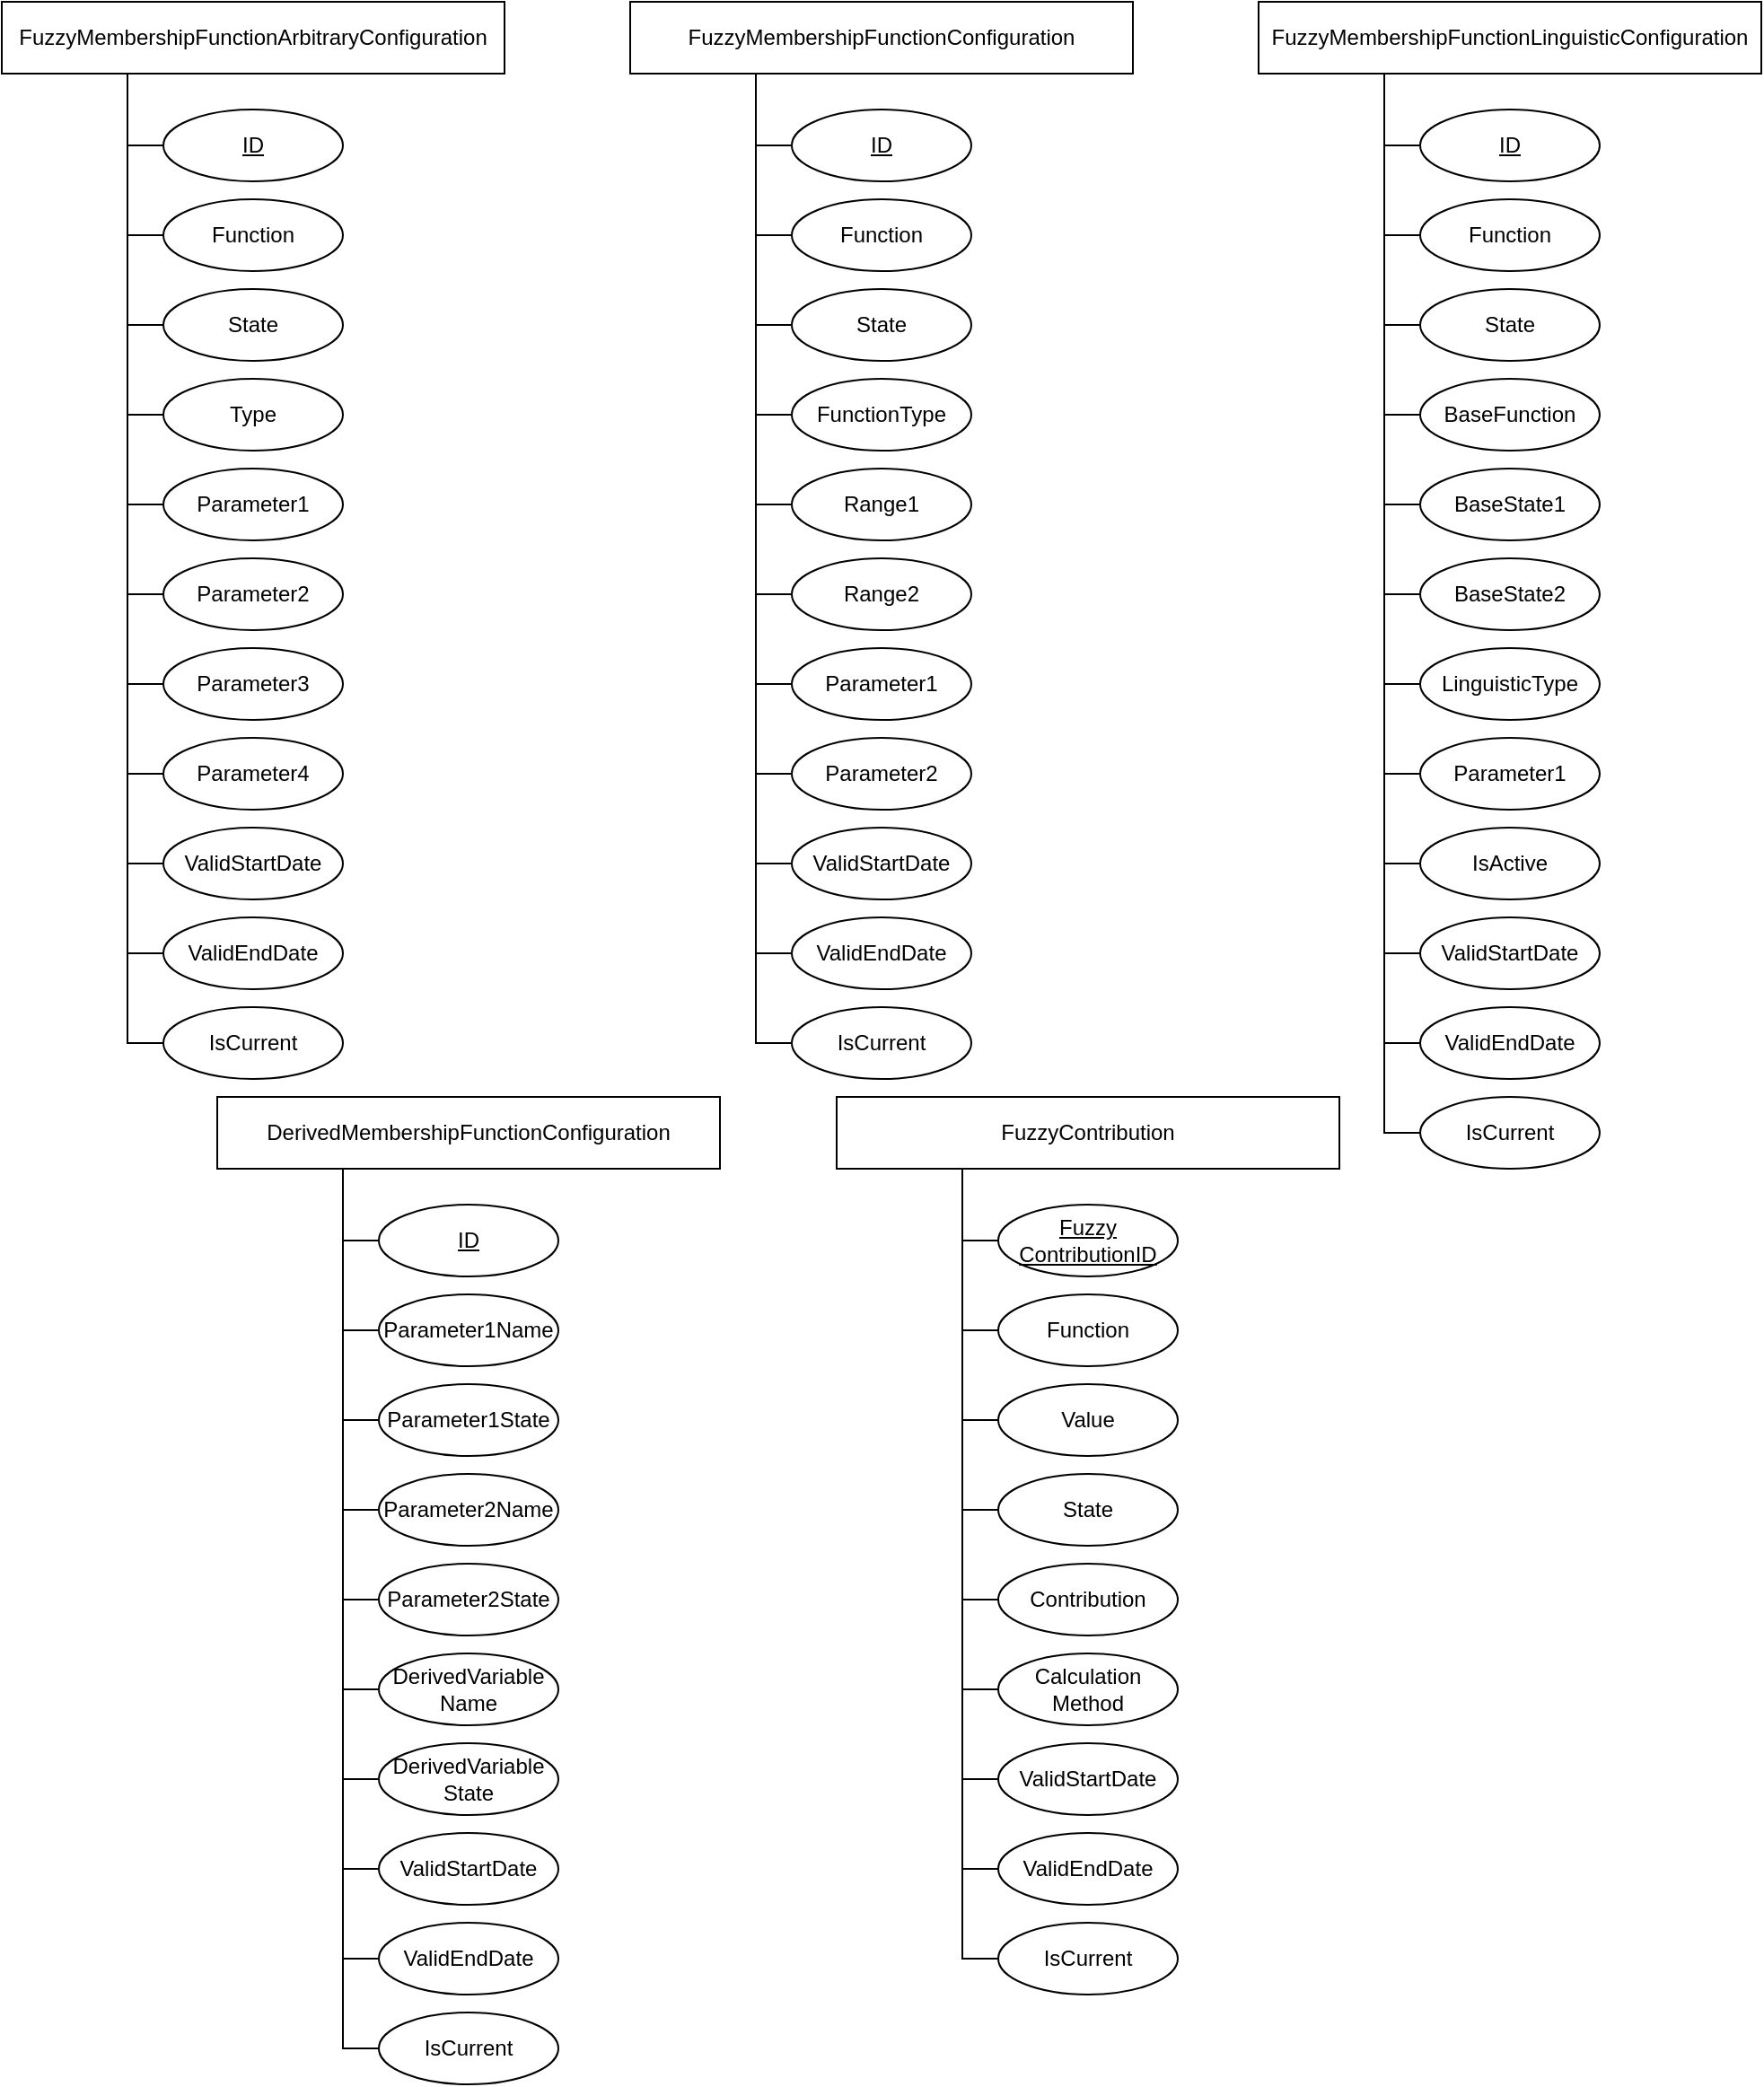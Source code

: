 <mxfile version="16.5.1" type="device"><diagram id="GbKfROWEEOxmVSYIDPsJ" name="Страница 1"><mxGraphModel dx="3555" dy="2195" grid="1" gridSize="10" guides="1" tooltips="1" connect="1" arrows="1" fold="1" page="1" pageScale="1" pageWidth="850" pageHeight="1100" math="0" shadow="0"><root><mxCell id="0"/><mxCell id="1" parent="0"/><mxCell id="XC4YoR4nbqLWC-u6YErR-16" style="edgeStyle=orthogonalEdgeStyle;rounded=0;orthogonalLoop=1;jettySize=auto;html=1;exitX=0.25;exitY=1;exitDx=0;exitDy=0;entryX=0;entryY=0.5;entryDx=0;entryDy=0;endArrow=none;endFill=0;" edge="1" parent="1" source="XC4YoR4nbqLWC-u6YErR-1" target="XC4YoR4nbqLWC-u6YErR-3"><mxGeometry relative="1" as="geometry"/></mxCell><mxCell id="XC4YoR4nbqLWC-u6YErR-17" style="edgeStyle=orthogonalEdgeStyle;rounded=0;orthogonalLoop=1;jettySize=auto;html=1;exitX=0.25;exitY=1;exitDx=0;exitDy=0;entryX=0;entryY=0.5;entryDx=0;entryDy=0;endArrow=none;endFill=0;" edge="1" parent="1" source="XC4YoR4nbqLWC-u6YErR-1" target="XC4YoR4nbqLWC-u6YErR-2"><mxGeometry relative="1" as="geometry"/></mxCell><mxCell id="XC4YoR4nbqLWC-u6YErR-19" style="edgeStyle=orthogonalEdgeStyle;rounded=0;orthogonalLoop=1;jettySize=auto;html=1;exitX=0.25;exitY=1;exitDx=0;exitDy=0;entryX=0;entryY=0.5;entryDx=0;entryDy=0;endArrow=none;endFill=0;" edge="1" parent="1" source="XC4YoR4nbqLWC-u6YErR-1" target="XC4YoR4nbqLWC-u6YErR-4"><mxGeometry relative="1" as="geometry"/></mxCell><mxCell id="XC4YoR4nbqLWC-u6YErR-20" style="edgeStyle=orthogonalEdgeStyle;rounded=0;orthogonalLoop=1;jettySize=auto;html=1;exitX=0.25;exitY=1;exitDx=0;exitDy=0;entryX=0;entryY=0.5;entryDx=0;entryDy=0;endArrow=none;endFill=0;" edge="1" parent="1" source="XC4YoR4nbqLWC-u6YErR-1" target="XC4YoR4nbqLWC-u6YErR-5"><mxGeometry relative="1" as="geometry"/></mxCell><mxCell id="XC4YoR4nbqLWC-u6YErR-1" value="FuzzyMembershipFunctionArbitraryConfiguration" style="whiteSpace=wrap;html=1;align=center;" vertex="1" parent="1"><mxGeometry x="90" y="190" width="280" height="40" as="geometry"/></mxCell><mxCell id="XC4YoR4nbqLWC-u6YErR-2" value="Function" style="ellipse;whiteSpace=wrap;html=1;align=center;" vertex="1" parent="1"><mxGeometry x="180" y="300" width="100" height="40" as="geometry"/></mxCell><mxCell id="XC4YoR4nbqLWC-u6YErR-3" value="ID" style="ellipse;whiteSpace=wrap;html=1;align=center;fontStyle=4;" vertex="1" parent="1"><mxGeometry x="180" y="250" width="100" height="40" as="geometry"/></mxCell><mxCell id="XC4YoR4nbqLWC-u6YErR-4" value="State" style="ellipse;whiteSpace=wrap;html=1;align=center;" vertex="1" parent="1"><mxGeometry x="180" y="350" width="100" height="40" as="geometry"/></mxCell><mxCell id="XC4YoR4nbqLWC-u6YErR-5" value="Type" style="ellipse;whiteSpace=wrap;html=1;align=center;" vertex="1" parent="1"><mxGeometry x="180" y="400" width="100" height="40" as="geometry"/></mxCell><mxCell id="XC4YoR4nbqLWC-u6YErR-21" style="edgeStyle=orthogonalEdgeStyle;rounded=0;orthogonalLoop=1;jettySize=auto;html=1;exitX=0;exitY=0.5;exitDx=0;exitDy=0;entryX=0.25;entryY=1;entryDx=0;entryDy=0;endArrow=none;endFill=0;" edge="1" parent="1" source="XC4YoR4nbqLWC-u6YErR-6" target="XC4YoR4nbqLWC-u6YErR-1"><mxGeometry relative="1" as="geometry"/></mxCell><mxCell id="XC4YoR4nbqLWC-u6YErR-6" value="Parameter1" style="ellipse;whiteSpace=wrap;html=1;align=center;" vertex="1" parent="1"><mxGeometry x="180" y="450" width="100" height="40" as="geometry"/></mxCell><mxCell id="XC4YoR4nbqLWC-u6YErR-23" style="edgeStyle=orthogonalEdgeStyle;rounded=0;orthogonalLoop=1;jettySize=auto;html=1;exitX=0;exitY=0.5;exitDx=0;exitDy=0;entryX=0.25;entryY=1;entryDx=0;entryDy=0;endArrow=none;endFill=0;" edge="1" parent="1" source="XC4YoR4nbqLWC-u6YErR-7" target="XC4YoR4nbqLWC-u6YErR-1"><mxGeometry relative="1" as="geometry"/></mxCell><mxCell id="XC4YoR4nbqLWC-u6YErR-7" value="Parameter2" style="ellipse;whiteSpace=wrap;html=1;align=center;" vertex="1" parent="1"><mxGeometry x="180" y="500" width="100" height="40" as="geometry"/></mxCell><mxCell id="XC4YoR4nbqLWC-u6YErR-24" style="edgeStyle=orthogonalEdgeStyle;rounded=0;orthogonalLoop=1;jettySize=auto;html=1;exitX=0;exitY=0.5;exitDx=0;exitDy=0;endArrow=none;endFill=0;" edge="1" parent="1" source="XC4YoR4nbqLWC-u6YErR-8"><mxGeometry relative="1" as="geometry"><mxPoint x="160" y="230" as="targetPoint"/></mxGeometry></mxCell><mxCell id="XC4YoR4nbqLWC-u6YErR-8" value="Parameter3" style="ellipse;whiteSpace=wrap;html=1;align=center;" vertex="1" parent="1"><mxGeometry x="180" y="550" width="100" height="40" as="geometry"/></mxCell><mxCell id="XC4YoR4nbqLWC-u6YErR-25" style="edgeStyle=orthogonalEdgeStyle;rounded=0;orthogonalLoop=1;jettySize=auto;html=1;exitX=0;exitY=0.5;exitDx=0;exitDy=0;endArrow=none;endFill=0;" edge="1" parent="1" source="XC4YoR4nbqLWC-u6YErR-9"><mxGeometry relative="1" as="geometry"><mxPoint x="160" y="230" as="targetPoint"/></mxGeometry></mxCell><mxCell id="XC4YoR4nbqLWC-u6YErR-9" value="Parameter4" style="ellipse;whiteSpace=wrap;html=1;align=center;" vertex="1" parent="1"><mxGeometry x="180" y="600" width="100" height="40" as="geometry"/></mxCell><mxCell id="XC4YoR4nbqLWC-u6YErR-26" style="edgeStyle=orthogonalEdgeStyle;rounded=0;orthogonalLoop=1;jettySize=auto;html=1;exitX=0;exitY=0.5;exitDx=0;exitDy=0;endArrow=none;endFill=0;" edge="1" parent="1" source="XC4YoR4nbqLWC-u6YErR-10"><mxGeometry relative="1" as="geometry"><mxPoint x="160" y="230" as="targetPoint"/></mxGeometry></mxCell><mxCell id="XC4YoR4nbqLWC-u6YErR-10" value="ValidStartDate" style="ellipse;whiteSpace=wrap;html=1;align=center;" vertex="1" parent="1"><mxGeometry x="180" y="650" width="100" height="40" as="geometry"/></mxCell><mxCell id="XC4YoR4nbqLWC-u6YErR-27" style="edgeStyle=orthogonalEdgeStyle;rounded=0;orthogonalLoop=1;jettySize=auto;html=1;exitX=0;exitY=0.5;exitDx=0;exitDy=0;endArrow=none;endFill=0;" edge="1" parent="1" source="XC4YoR4nbqLWC-u6YErR-11"><mxGeometry relative="1" as="geometry"><mxPoint x="160" y="230" as="targetPoint"/></mxGeometry></mxCell><mxCell id="XC4YoR4nbqLWC-u6YErR-11" value="ValidEndDate" style="ellipse;whiteSpace=wrap;html=1;align=center;" vertex="1" parent="1"><mxGeometry x="180" y="700" width="100" height="40" as="geometry"/></mxCell><mxCell id="XC4YoR4nbqLWC-u6YErR-28" style="edgeStyle=orthogonalEdgeStyle;rounded=0;orthogonalLoop=1;jettySize=auto;html=1;exitX=0;exitY=0.5;exitDx=0;exitDy=0;endArrow=none;endFill=0;" edge="1" parent="1" source="XC4YoR4nbqLWC-u6YErR-12"><mxGeometry relative="1" as="geometry"><mxPoint x="160" y="230" as="targetPoint"/></mxGeometry></mxCell><mxCell id="XC4YoR4nbqLWC-u6YErR-12" value="IsCurrent" style="ellipse;whiteSpace=wrap;html=1;align=center;" vertex="1" parent="1"><mxGeometry x="180" y="750" width="100" height="40" as="geometry"/></mxCell><mxCell id="XC4YoR4nbqLWC-u6YErR-29" style="edgeStyle=orthogonalEdgeStyle;rounded=0;orthogonalLoop=1;jettySize=auto;html=1;exitX=0.25;exitY=1;exitDx=0;exitDy=0;entryX=0;entryY=0.5;entryDx=0;entryDy=0;endArrow=none;endFill=0;" edge="1" parent="1" source="XC4YoR4nbqLWC-u6YErR-33" target="XC4YoR4nbqLWC-u6YErR-35"><mxGeometry relative="1" as="geometry"/></mxCell><mxCell id="XC4YoR4nbqLWC-u6YErR-30" style="edgeStyle=orthogonalEdgeStyle;rounded=0;orthogonalLoop=1;jettySize=auto;html=1;exitX=0.25;exitY=1;exitDx=0;exitDy=0;entryX=0;entryY=0.5;entryDx=0;entryDy=0;endArrow=none;endFill=0;" edge="1" parent="1" source="XC4YoR4nbqLWC-u6YErR-33" target="XC4YoR4nbqLWC-u6YErR-34"><mxGeometry relative="1" as="geometry"/></mxCell><mxCell id="XC4YoR4nbqLWC-u6YErR-31" style="edgeStyle=orthogonalEdgeStyle;rounded=0;orthogonalLoop=1;jettySize=auto;html=1;exitX=0.25;exitY=1;exitDx=0;exitDy=0;entryX=0;entryY=0.5;entryDx=0;entryDy=0;endArrow=none;endFill=0;" edge="1" parent="1" source="XC4YoR4nbqLWC-u6YErR-33" target="XC4YoR4nbqLWC-u6YErR-36"><mxGeometry relative="1" as="geometry"/></mxCell><mxCell id="XC4YoR4nbqLWC-u6YErR-32" style="edgeStyle=orthogonalEdgeStyle;rounded=0;orthogonalLoop=1;jettySize=auto;html=1;exitX=0.25;exitY=1;exitDx=0;exitDy=0;entryX=0;entryY=0.5;entryDx=0;entryDy=0;endArrow=none;endFill=0;" edge="1" parent="1" source="XC4YoR4nbqLWC-u6YErR-33" target="XC4YoR4nbqLWC-u6YErR-37"><mxGeometry relative="1" as="geometry"/></mxCell><mxCell id="XC4YoR4nbqLWC-u6YErR-33" value="FuzzyMembershipFunctionConfiguration" style="whiteSpace=wrap;html=1;align=center;" vertex="1" parent="1"><mxGeometry x="440" y="190" width="280" height="40" as="geometry"/></mxCell><mxCell id="XC4YoR4nbqLWC-u6YErR-34" value="Function" style="ellipse;whiteSpace=wrap;html=1;align=center;" vertex="1" parent="1"><mxGeometry x="530" y="300" width="100" height="40" as="geometry"/></mxCell><mxCell id="XC4YoR4nbqLWC-u6YErR-35" value="ID" style="ellipse;whiteSpace=wrap;html=1;align=center;fontStyle=4;" vertex="1" parent="1"><mxGeometry x="530" y="250" width="100" height="40" as="geometry"/></mxCell><mxCell id="XC4YoR4nbqLWC-u6YErR-36" value="State" style="ellipse;whiteSpace=wrap;html=1;align=center;" vertex="1" parent="1"><mxGeometry x="530" y="350" width="100" height="40" as="geometry"/></mxCell><mxCell id="XC4YoR4nbqLWC-u6YErR-37" value="FunctionType" style="ellipse;whiteSpace=wrap;html=1;align=center;" vertex="1" parent="1"><mxGeometry x="530" y="400" width="100" height="40" as="geometry"/></mxCell><mxCell id="XC4YoR4nbqLWC-u6YErR-38" style="edgeStyle=orthogonalEdgeStyle;rounded=0;orthogonalLoop=1;jettySize=auto;html=1;exitX=0;exitY=0.5;exitDx=0;exitDy=0;entryX=0.25;entryY=1;entryDx=0;entryDy=0;endArrow=none;endFill=0;" edge="1" parent="1" source="XC4YoR4nbqLWC-u6YErR-39" target="XC4YoR4nbqLWC-u6YErR-33"><mxGeometry relative="1" as="geometry"/></mxCell><mxCell id="XC4YoR4nbqLWC-u6YErR-39" value="Range1" style="ellipse;whiteSpace=wrap;html=1;align=center;" vertex="1" parent="1"><mxGeometry x="530" y="450" width="100" height="40" as="geometry"/></mxCell><mxCell id="XC4YoR4nbqLWC-u6YErR-40" style="edgeStyle=orthogonalEdgeStyle;rounded=0;orthogonalLoop=1;jettySize=auto;html=1;exitX=0;exitY=0.5;exitDx=0;exitDy=0;entryX=0.25;entryY=1;entryDx=0;entryDy=0;endArrow=none;endFill=0;" edge="1" parent="1" source="XC4YoR4nbqLWC-u6YErR-41" target="XC4YoR4nbqLWC-u6YErR-33"><mxGeometry relative="1" as="geometry"/></mxCell><mxCell id="XC4YoR4nbqLWC-u6YErR-41" value="Range2" style="ellipse;whiteSpace=wrap;html=1;align=center;" vertex="1" parent="1"><mxGeometry x="530" y="500" width="100" height="40" as="geometry"/></mxCell><mxCell id="XC4YoR4nbqLWC-u6YErR-42" style="edgeStyle=orthogonalEdgeStyle;rounded=0;orthogonalLoop=1;jettySize=auto;html=1;exitX=0;exitY=0.5;exitDx=0;exitDy=0;endArrow=none;endFill=0;" edge="1" parent="1" source="XC4YoR4nbqLWC-u6YErR-43"><mxGeometry relative="1" as="geometry"><mxPoint x="510" y="230" as="targetPoint"/></mxGeometry></mxCell><mxCell id="XC4YoR4nbqLWC-u6YErR-43" value="Parameter1" style="ellipse;whiteSpace=wrap;html=1;align=center;" vertex="1" parent="1"><mxGeometry x="530" y="550" width="100" height="40" as="geometry"/></mxCell><mxCell id="XC4YoR4nbqLWC-u6YErR-44" style="edgeStyle=orthogonalEdgeStyle;rounded=0;orthogonalLoop=1;jettySize=auto;html=1;exitX=0;exitY=0.5;exitDx=0;exitDy=0;endArrow=none;endFill=0;" edge="1" parent="1" source="XC4YoR4nbqLWC-u6YErR-45"><mxGeometry relative="1" as="geometry"><mxPoint x="510" y="230" as="targetPoint"/></mxGeometry></mxCell><mxCell id="XC4YoR4nbqLWC-u6YErR-45" value="Parameter2" style="ellipse;whiteSpace=wrap;html=1;align=center;" vertex="1" parent="1"><mxGeometry x="530" y="600" width="100" height="40" as="geometry"/></mxCell><mxCell id="XC4YoR4nbqLWC-u6YErR-46" style="edgeStyle=orthogonalEdgeStyle;rounded=0;orthogonalLoop=1;jettySize=auto;html=1;exitX=0;exitY=0.5;exitDx=0;exitDy=0;endArrow=none;endFill=0;" edge="1" parent="1" source="XC4YoR4nbqLWC-u6YErR-47"><mxGeometry relative="1" as="geometry"><mxPoint x="510" y="230" as="targetPoint"/></mxGeometry></mxCell><mxCell id="XC4YoR4nbqLWC-u6YErR-47" value="ValidStartDate" style="ellipse;whiteSpace=wrap;html=1;align=center;" vertex="1" parent="1"><mxGeometry x="530" y="650" width="100" height="40" as="geometry"/></mxCell><mxCell id="XC4YoR4nbqLWC-u6YErR-48" style="edgeStyle=orthogonalEdgeStyle;rounded=0;orthogonalLoop=1;jettySize=auto;html=1;exitX=0;exitY=0.5;exitDx=0;exitDy=0;endArrow=none;endFill=0;" edge="1" parent="1" source="XC4YoR4nbqLWC-u6YErR-49"><mxGeometry relative="1" as="geometry"><mxPoint x="510" y="230" as="targetPoint"/></mxGeometry></mxCell><mxCell id="XC4YoR4nbqLWC-u6YErR-49" value="ValidEndDate" style="ellipse;whiteSpace=wrap;html=1;align=center;" vertex="1" parent="1"><mxGeometry x="530" y="700" width="100" height="40" as="geometry"/></mxCell><mxCell id="XC4YoR4nbqLWC-u6YErR-50" style="edgeStyle=orthogonalEdgeStyle;rounded=0;orthogonalLoop=1;jettySize=auto;html=1;exitX=0;exitY=0.5;exitDx=0;exitDy=0;endArrow=none;endFill=0;" edge="1" parent="1" source="XC4YoR4nbqLWC-u6YErR-51"><mxGeometry relative="1" as="geometry"><mxPoint x="510" y="230" as="targetPoint"/></mxGeometry></mxCell><mxCell id="XC4YoR4nbqLWC-u6YErR-51" value="IsCurrent" style="ellipse;whiteSpace=wrap;html=1;align=center;" vertex="1" parent="1"><mxGeometry x="530" y="750" width="100" height="40" as="geometry"/></mxCell><mxCell id="XC4YoR4nbqLWC-u6YErR-52" style="edgeStyle=orthogonalEdgeStyle;rounded=0;orthogonalLoop=1;jettySize=auto;html=1;exitX=0.25;exitY=1;exitDx=0;exitDy=0;entryX=0;entryY=0.5;entryDx=0;entryDy=0;endArrow=none;endFill=0;" edge="1" parent="1" source="XC4YoR4nbqLWC-u6YErR-56" target="XC4YoR4nbqLWC-u6YErR-58"><mxGeometry relative="1" as="geometry"/></mxCell><mxCell id="XC4YoR4nbqLWC-u6YErR-53" style="edgeStyle=orthogonalEdgeStyle;rounded=0;orthogonalLoop=1;jettySize=auto;html=1;exitX=0.25;exitY=1;exitDx=0;exitDy=0;entryX=0;entryY=0.5;entryDx=0;entryDy=0;endArrow=none;endFill=0;" edge="1" parent="1" source="XC4YoR4nbqLWC-u6YErR-56" target="XC4YoR4nbqLWC-u6YErR-57"><mxGeometry relative="1" as="geometry"/></mxCell><mxCell id="XC4YoR4nbqLWC-u6YErR-54" style="edgeStyle=orthogonalEdgeStyle;rounded=0;orthogonalLoop=1;jettySize=auto;html=1;exitX=0.25;exitY=1;exitDx=0;exitDy=0;entryX=0;entryY=0.5;entryDx=0;entryDy=0;endArrow=none;endFill=0;" edge="1" parent="1" source="XC4YoR4nbqLWC-u6YErR-56" target="XC4YoR4nbqLWC-u6YErR-59"><mxGeometry relative="1" as="geometry"/></mxCell><mxCell id="XC4YoR4nbqLWC-u6YErR-55" style="edgeStyle=orthogonalEdgeStyle;rounded=0;orthogonalLoop=1;jettySize=auto;html=1;exitX=0.25;exitY=1;exitDx=0;exitDy=0;entryX=0;entryY=0.5;entryDx=0;entryDy=0;endArrow=none;endFill=0;" edge="1" parent="1" source="XC4YoR4nbqLWC-u6YErR-56" target="XC4YoR4nbqLWC-u6YErR-60"><mxGeometry relative="1" as="geometry"/></mxCell><mxCell id="XC4YoR4nbqLWC-u6YErR-56" value="DerivedMembershipFunctionConfiguration" style="whiteSpace=wrap;html=1;align=center;" vertex="1" parent="1"><mxGeometry x="210" y="800" width="280" height="40" as="geometry"/></mxCell><mxCell id="XC4YoR4nbqLWC-u6YErR-57" value="Parameter1Name" style="ellipse;whiteSpace=wrap;html=1;align=center;" vertex="1" parent="1"><mxGeometry x="300" y="910" width="100" height="40" as="geometry"/></mxCell><mxCell id="XC4YoR4nbqLWC-u6YErR-58" value="ID" style="ellipse;whiteSpace=wrap;html=1;align=center;fontStyle=4;" vertex="1" parent="1"><mxGeometry x="300" y="860" width="100" height="40" as="geometry"/></mxCell><mxCell id="XC4YoR4nbqLWC-u6YErR-59" value="Parameter1State" style="ellipse;whiteSpace=wrap;html=1;align=center;" vertex="1" parent="1"><mxGeometry x="300" y="960" width="100" height="40" as="geometry"/></mxCell><mxCell id="XC4YoR4nbqLWC-u6YErR-60" value="Parameter2Name" style="ellipse;whiteSpace=wrap;html=1;align=center;" vertex="1" parent="1"><mxGeometry x="300" y="1010" width="100" height="40" as="geometry"/></mxCell><mxCell id="XC4YoR4nbqLWC-u6YErR-61" style="edgeStyle=orthogonalEdgeStyle;rounded=0;orthogonalLoop=1;jettySize=auto;html=1;exitX=0;exitY=0.5;exitDx=0;exitDy=0;entryX=0.25;entryY=1;entryDx=0;entryDy=0;endArrow=none;endFill=0;" edge="1" parent="1" source="XC4YoR4nbqLWC-u6YErR-62" target="XC4YoR4nbqLWC-u6YErR-56"><mxGeometry relative="1" as="geometry"/></mxCell><mxCell id="XC4YoR4nbqLWC-u6YErR-62" value="Parameter2State" style="ellipse;whiteSpace=wrap;html=1;align=center;" vertex="1" parent="1"><mxGeometry x="300" y="1060" width="100" height="40" as="geometry"/></mxCell><mxCell id="XC4YoR4nbqLWC-u6YErR-63" style="edgeStyle=orthogonalEdgeStyle;rounded=0;orthogonalLoop=1;jettySize=auto;html=1;exitX=0;exitY=0.5;exitDx=0;exitDy=0;entryX=0.25;entryY=1;entryDx=0;entryDy=0;endArrow=none;endFill=0;" edge="1" parent="1" source="XC4YoR4nbqLWC-u6YErR-64" target="XC4YoR4nbqLWC-u6YErR-56"><mxGeometry relative="1" as="geometry"/></mxCell><mxCell id="XC4YoR4nbqLWC-u6YErR-64" value="DerivedVariable&lt;br&gt;Name" style="ellipse;whiteSpace=wrap;html=1;align=center;" vertex="1" parent="1"><mxGeometry x="300" y="1110" width="100" height="40" as="geometry"/></mxCell><mxCell id="XC4YoR4nbqLWC-u6YErR-65" style="edgeStyle=orthogonalEdgeStyle;rounded=0;orthogonalLoop=1;jettySize=auto;html=1;exitX=0;exitY=0.5;exitDx=0;exitDy=0;endArrow=none;endFill=0;" edge="1" parent="1" source="XC4YoR4nbqLWC-u6YErR-66"><mxGeometry relative="1" as="geometry"><mxPoint x="280" y="840" as="targetPoint"/></mxGeometry></mxCell><mxCell id="XC4YoR4nbqLWC-u6YErR-66" value="DerivedVariable&lt;br&gt;State" style="ellipse;whiteSpace=wrap;html=1;align=center;" vertex="1" parent="1"><mxGeometry x="300" y="1160" width="100" height="40" as="geometry"/></mxCell><mxCell id="XC4YoR4nbqLWC-u6YErR-69" style="edgeStyle=orthogonalEdgeStyle;rounded=0;orthogonalLoop=1;jettySize=auto;html=1;exitX=0;exitY=0.5;exitDx=0;exitDy=0;endArrow=none;endFill=0;" edge="1" parent="1" source="XC4YoR4nbqLWC-u6YErR-70"><mxGeometry relative="1" as="geometry"><mxPoint x="280" y="840" as="targetPoint"/></mxGeometry></mxCell><mxCell id="XC4YoR4nbqLWC-u6YErR-70" value="ValidStartDate" style="ellipse;whiteSpace=wrap;html=1;align=center;" vertex="1" parent="1"><mxGeometry x="300" y="1210" width="100" height="40" as="geometry"/></mxCell><mxCell id="XC4YoR4nbqLWC-u6YErR-71" style="edgeStyle=orthogonalEdgeStyle;rounded=0;orthogonalLoop=1;jettySize=auto;html=1;exitX=0;exitY=0.5;exitDx=0;exitDy=0;endArrow=none;endFill=0;" edge="1" parent="1" source="XC4YoR4nbqLWC-u6YErR-72"><mxGeometry relative="1" as="geometry"><mxPoint x="280" y="840" as="targetPoint"/></mxGeometry></mxCell><mxCell id="XC4YoR4nbqLWC-u6YErR-72" value="ValidEndDate" style="ellipse;whiteSpace=wrap;html=1;align=center;" vertex="1" parent="1"><mxGeometry x="300" y="1260" width="100" height="40" as="geometry"/></mxCell><mxCell id="XC4YoR4nbqLWC-u6YErR-73" style="edgeStyle=orthogonalEdgeStyle;rounded=0;orthogonalLoop=1;jettySize=auto;html=1;exitX=0;exitY=0.5;exitDx=0;exitDy=0;endArrow=none;endFill=0;" edge="1" parent="1" source="XC4YoR4nbqLWC-u6YErR-74"><mxGeometry relative="1" as="geometry"><mxPoint x="280" y="840" as="targetPoint"/></mxGeometry></mxCell><mxCell id="XC4YoR4nbqLWC-u6YErR-74" value="IsCurrent" style="ellipse;whiteSpace=wrap;html=1;align=center;" vertex="1" parent="1"><mxGeometry x="300" y="1310" width="100" height="40" as="geometry"/></mxCell><mxCell id="XC4YoR4nbqLWC-u6YErR-75" style="edgeStyle=orthogonalEdgeStyle;rounded=0;orthogonalLoop=1;jettySize=auto;html=1;exitX=0.25;exitY=1;exitDx=0;exitDy=0;entryX=0;entryY=0.5;entryDx=0;entryDy=0;endArrow=none;endFill=0;" edge="1" parent="1" source="XC4YoR4nbqLWC-u6YErR-79" target="XC4YoR4nbqLWC-u6YErR-81"><mxGeometry relative="1" as="geometry"/></mxCell><mxCell id="XC4YoR4nbqLWC-u6YErR-76" style="edgeStyle=orthogonalEdgeStyle;rounded=0;orthogonalLoop=1;jettySize=auto;html=1;exitX=0.25;exitY=1;exitDx=0;exitDy=0;entryX=0;entryY=0.5;entryDx=0;entryDy=0;endArrow=none;endFill=0;" edge="1" parent="1" source="XC4YoR4nbqLWC-u6YErR-79" target="XC4YoR4nbqLWC-u6YErR-80"><mxGeometry relative="1" as="geometry"/></mxCell><mxCell id="XC4YoR4nbqLWC-u6YErR-77" style="edgeStyle=orthogonalEdgeStyle;rounded=0;orthogonalLoop=1;jettySize=auto;html=1;exitX=0.25;exitY=1;exitDx=0;exitDy=0;entryX=0;entryY=0.5;entryDx=0;entryDy=0;endArrow=none;endFill=0;" edge="1" parent="1" source="XC4YoR4nbqLWC-u6YErR-79" target="XC4YoR4nbqLWC-u6YErR-82"><mxGeometry relative="1" as="geometry"/></mxCell><mxCell id="XC4YoR4nbqLWC-u6YErR-78" style="edgeStyle=orthogonalEdgeStyle;rounded=0;orthogonalLoop=1;jettySize=auto;html=1;exitX=0.25;exitY=1;exitDx=0;exitDy=0;entryX=0;entryY=0.5;entryDx=0;entryDy=0;endArrow=none;endFill=0;" edge="1" parent="1" source="XC4YoR4nbqLWC-u6YErR-79" target="XC4YoR4nbqLWC-u6YErR-83"><mxGeometry relative="1" as="geometry"/></mxCell><mxCell id="XC4YoR4nbqLWC-u6YErR-79" value="FuzzyMembershipFunctionLinguisticConfiguration" style="whiteSpace=wrap;html=1;align=center;" vertex="1" parent="1"><mxGeometry x="790" y="190" width="280" height="40" as="geometry"/></mxCell><mxCell id="XC4YoR4nbqLWC-u6YErR-80" value="Function" style="ellipse;whiteSpace=wrap;html=1;align=center;" vertex="1" parent="1"><mxGeometry x="880" y="300" width="100" height="40" as="geometry"/></mxCell><mxCell id="XC4YoR4nbqLWC-u6YErR-81" value="ID" style="ellipse;whiteSpace=wrap;html=1;align=center;fontStyle=4;" vertex="1" parent="1"><mxGeometry x="880" y="250" width="100" height="40" as="geometry"/></mxCell><mxCell id="XC4YoR4nbqLWC-u6YErR-82" value="State" style="ellipse;whiteSpace=wrap;html=1;align=center;" vertex="1" parent="1"><mxGeometry x="880" y="350" width="100" height="40" as="geometry"/></mxCell><mxCell id="XC4YoR4nbqLWC-u6YErR-83" value="BaseFunction" style="ellipse;whiteSpace=wrap;html=1;align=center;" vertex="1" parent="1"><mxGeometry x="880" y="400" width="100" height="40" as="geometry"/></mxCell><mxCell id="XC4YoR4nbqLWC-u6YErR-84" style="edgeStyle=orthogonalEdgeStyle;rounded=0;orthogonalLoop=1;jettySize=auto;html=1;exitX=0;exitY=0.5;exitDx=0;exitDy=0;entryX=0.25;entryY=1;entryDx=0;entryDy=0;endArrow=none;endFill=0;" edge="1" parent="1" source="XC4YoR4nbqLWC-u6YErR-85" target="XC4YoR4nbqLWC-u6YErR-79"><mxGeometry relative="1" as="geometry"/></mxCell><mxCell id="XC4YoR4nbqLWC-u6YErR-85" value="BaseState1" style="ellipse;whiteSpace=wrap;html=1;align=center;" vertex="1" parent="1"><mxGeometry x="880" y="450" width="100" height="40" as="geometry"/></mxCell><mxCell id="XC4YoR4nbqLWC-u6YErR-86" style="edgeStyle=orthogonalEdgeStyle;rounded=0;orthogonalLoop=1;jettySize=auto;html=1;exitX=0;exitY=0.5;exitDx=0;exitDy=0;entryX=0.25;entryY=1;entryDx=0;entryDy=0;endArrow=none;endFill=0;" edge="1" parent="1" source="XC4YoR4nbqLWC-u6YErR-87" target="XC4YoR4nbqLWC-u6YErR-79"><mxGeometry relative="1" as="geometry"/></mxCell><mxCell id="XC4YoR4nbqLWC-u6YErR-87" value="BaseState2" style="ellipse;whiteSpace=wrap;html=1;align=center;" vertex="1" parent="1"><mxGeometry x="880" y="500" width="100" height="40" as="geometry"/></mxCell><mxCell id="XC4YoR4nbqLWC-u6YErR-88" style="edgeStyle=orthogonalEdgeStyle;rounded=0;orthogonalLoop=1;jettySize=auto;html=1;exitX=0;exitY=0.5;exitDx=0;exitDy=0;endArrow=none;endFill=0;" edge="1" parent="1" source="XC4YoR4nbqLWC-u6YErR-89"><mxGeometry relative="1" as="geometry"><mxPoint x="860" y="230" as="targetPoint"/></mxGeometry></mxCell><mxCell id="XC4YoR4nbqLWC-u6YErR-89" value="LinguisticType" style="ellipse;whiteSpace=wrap;html=1;align=center;" vertex="1" parent="1"><mxGeometry x="880" y="550" width="100" height="40" as="geometry"/></mxCell><mxCell id="XC4YoR4nbqLWC-u6YErR-90" style="edgeStyle=orthogonalEdgeStyle;rounded=0;orthogonalLoop=1;jettySize=auto;html=1;exitX=0;exitY=0.5;exitDx=0;exitDy=0;endArrow=none;endFill=0;" edge="1" parent="1" source="XC4YoR4nbqLWC-u6YErR-91"><mxGeometry relative="1" as="geometry"><mxPoint x="860" y="230" as="targetPoint"/></mxGeometry></mxCell><mxCell id="XC4YoR4nbqLWC-u6YErR-91" value="Parameter1" style="ellipse;whiteSpace=wrap;html=1;align=center;" vertex="1" parent="1"><mxGeometry x="880" y="600" width="100" height="40" as="geometry"/></mxCell><mxCell id="XC4YoR4nbqLWC-u6YErR-92" style="edgeStyle=orthogonalEdgeStyle;rounded=0;orthogonalLoop=1;jettySize=auto;html=1;exitX=0;exitY=0.5;exitDx=0;exitDy=0;endArrow=none;endFill=0;" edge="1" parent="1" source="XC4YoR4nbqLWC-u6YErR-93"><mxGeometry relative="1" as="geometry"><mxPoint x="860" y="230" as="targetPoint"/></mxGeometry></mxCell><mxCell id="XC4YoR4nbqLWC-u6YErR-93" value="ValidStartDate" style="ellipse;whiteSpace=wrap;html=1;align=center;" vertex="1" parent="1"><mxGeometry x="880" y="700" width="100" height="40" as="geometry"/></mxCell><mxCell id="XC4YoR4nbqLWC-u6YErR-94" style="edgeStyle=orthogonalEdgeStyle;rounded=0;orthogonalLoop=1;jettySize=auto;html=1;exitX=0;exitY=0.5;exitDx=0;exitDy=0;endArrow=none;endFill=0;" edge="1" parent="1" source="XC4YoR4nbqLWC-u6YErR-95"><mxGeometry relative="1" as="geometry"><mxPoint x="860" y="230" as="targetPoint"/></mxGeometry></mxCell><mxCell id="XC4YoR4nbqLWC-u6YErR-95" value="ValidEndDate" style="ellipse;whiteSpace=wrap;html=1;align=center;" vertex="1" parent="1"><mxGeometry x="880" y="750" width="100" height="40" as="geometry"/></mxCell><mxCell id="XC4YoR4nbqLWC-u6YErR-96" style="edgeStyle=orthogonalEdgeStyle;rounded=0;orthogonalLoop=1;jettySize=auto;html=1;exitX=0;exitY=0.5;exitDx=0;exitDy=0;endArrow=none;endFill=0;" edge="1" parent="1" source="XC4YoR4nbqLWC-u6YErR-97"><mxGeometry relative="1" as="geometry"><mxPoint x="860" y="230" as="targetPoint"/></mxGeometry></mxCell><mxCell id="XC4YoR4nbqLWC-u6YErR-97" value="IsCurrent" style="ellipse;whiteSpace=wrap;html=1;align=center;" vertex="1" parent="1"><mxGeometry x="880" y="800" width="100" height="40" as="geometry"/></mxCell><mxCell id="XC4YoR4nbqLWC-u6YErR-99" style="edgeStyle=orthogonalEdgeStyle;rounded=0;orthogonalLoop=1;jettySize=auto;html=1;exitX=0;exitY=0.5;exitDx=0;exitDy=0;entryX=0.25;entryY=1;entryDx=0;entryDy=0;endArrow=none;endFill=0;" edge="1" parent="1" source="XC4YoR4nbqLWC-u6YErR-98" target="XC4YoR4nbqLWC-u6YErR-79"><mxGeometry relative="1" as="geometry"/></mxCell><mxCell id="XC4YoR4nbqLWC-u6YErR-98" value="IsActive" style="ellipse;whiteSpace=wrap;html=1;align=center;" vertex="1" parent="1"><mxGeometry x="880" y="650" width="100" height="40" as="geometry"/></mxCell><mxCell id="XC4YoR4nbqLWC-u6YErR-100" style="edgeStyle=orthogonalEdgeStyle;rounded=0;orthogonalLoop=1;jettySize=auto;html=1;exitX=0.25;exitY=1;exitDx=0;exitDy=0;entryX=0;entryY=0.5;entryDx=0;entryDy=0;endArrow=none;endFill=0;" edge="1" parent="1" source="XC4YoR4nbqLWC-u6YErR-104" target="XC4YoR4nbqLWC-u6YErR-106"><mxGeometry relative="1" as="geometry"/></mxCell><mxCell id="XC4YoR4nbqLWC-u6YErR-101" style="edgeStyle=orthogonalEdgeStyle;rounded=0;orthogonalLoop=1;jettySize=auto;html=1;exitX=0.25;exitY=1;exitDx=0;exitDy=0;entryX=0;entryY=0.5;entryDx=0;entryDy=0;endArrow=none;endFill=0;" edge="1" parent="1" source="XC4YoR4nbqLWC-u6YErR-104" target="XC4YoR4nbqLWC-u6YErR-105"><mxGeometry relative="1" as="geometry"/></mxCell><mxCell id="XC4YoR4nbqLWC-u6YErR-102" style="edgeStyle=orthogonalEdgeStyle;rounded=0;orthogonalLoop=1;jettySize=auto;html=1;exitX=0.25;exitY=1;exitDx=0;exitDy=0;entryX=0;entryY=0.5;entryDx=0;entryDy=0;endArrow=none;endFill=0;" edge="1" parent="1" source="XC4YoR4nbqLWC-u6YErR-104" target="XC4YoR4nbqLWC-u6YErR-107"><mxGeometry relative="1" as="geometry"/></mxCell><mxCell id="XC4YoR4nbqLWC-u6YErR-103" style="edgeStyle=orthogonalEdgeStyle;rounded=0;orthogonalLoop=1;jettySize=auto;html=1;exitX=0.25;exitY=1;exitDx=0;exitDy=0;entryX=0;entryY=0.5;entryDx=0;entryDy=0;endArrow=none;endFill=0;" edge="1" parent="1" source="XC4YoR4nbqLWC-u6YErR-104" target="XC4YoR4nbqLWC-u6YErR-108"><mxGeometry relative="1" as="geometry"/></mxCell><mxCell id="XC4YoR4nbqLWC-u6YErR-104" value="FuzzyContribution" style="whiteSpace=wrap;html=1;align=center;" vertex="1" parent="1"><mxGeometry x="555" y="800" width="280" height="40" as="geometry"/></mxCell><mxCell id="XC4YoR4nbqLWC-u6YErR-105" value="Function" style="ellipse;whiteSpace=wrap;html=1;align=center;" vertex="1" parent="1"><mxGeometry x="645" y="910" width="100" height="40" as="geometry"/></mxCell><mxCell id="XC4YoR4nbqLWC-u6YErR-106" value="Fuzzy&lt;br&gt;ContributionID" style="ellipse;whiteSpace=wrap;html=1;align=center;fontStyle=4;" vertex="1" parent="1"><mxGeometry x="645" y="860" width="100" height="40" as="geometry"/></mxCell><mxCell id="XC4YoR4nbqLWC-u6YErR-107" value="State" style="ellipse;whiteSpace=wrap;html=1;align=center;" vertex="1" parent="1"><mxGeometry x="645" y="1010" width="100" height="40" as="geometry"/></mxCell><mxCell id="XC4YoR4nbqLWC-u6YErR-108" value="Value" style="ellipse;whiteSpace=wrap;html=1;align=center;" vertex="1" parent="1"><mxGeometry x="645" y="960" width="100" height="40" as="geometry"/></mxCell><mxCell id="XC4YoR4nbqLWC-u6YErR-109" style="edgeStyle=orthogonalEdgeStyle;rounded=0;orthogonalLoop=1;jettySize=auto;html=1;exitX=0;exitY=0.5;exitDx=0;exitDy=0;entryX=0.25;entryY=1;entryDx=0;entryDy=0;endArrow=none;endFill=0;" edge="1" parent="1" source="XC4YoR4nbqLWC-u6YErR-110" target="XC4YoR4nbqLWC-u6YErR-104"><mxGeometry relative="1" as="geometry"/></mxCell><mxCell id="XC4YoR4nbqLWC-u6YErR-110" value="Contribution" style="ellipse;whiteSpace=wrap;html=1;align=center;" vertex="1" parent="1"><mxGeometry x="645" y="1060" width="100" height="40" as="geometry"/></mxCell><mxCell id="XC4YoR4nbqLWC-u6YErR-111" style="edgeStyle=orthogonalEdgeStyle;rounded=0;orthogonalLoop=1;jettySize=auto;html=1;exitX=0;exitY=0.5;exitDx=0;exitDy=0;entryX=0.25;entryY=1;entryDx=0;entryDy=0;endArrow=none;endFill=0;" edge="1" parent="1" source="XC4YoR4nbqLWC-u6YErR-112" target="XC4YoR4nbqLWC-u6YErR-104"><mxGeometry relative="1" as="geometry"/></mxCell><mxCell id="XC4YoR4nbqLWC-u6YErR-112" value="Calculation&lt;br&gt;Method" style="ellipse;whiteSpace=wrap;html=1;align=center;" vertex="1" parent="1"><mxGeometry x="645" y="1110" width="100" height="40" as="geometry"/></mxCell><mxCell id="XC4YoR4nbqLWC-u6YErR-117" style="edgeStyle=orthogonalEdgeStyle;rounded=0;orthogonalLoop=1;jettySize=auto;html=1;exitX=0;exitY=0.5;exitDx=0;exitDy=0;endArrow=none;endFill=0;" edge="1" parent="1" source="XC4YoR4nbqLWC-u6YErR-118"><mxGeometry relative="1" as="geometry"><mxPoint x="625" y="840" as="targetPoint"/></mxGeometry></mxCell><mxCell id="XC4YoR4nbqLWC-u6YErR-118" value="ValidStartDate" style="ellipse;whiteSpace=wrap;html=1;align=center;" vertex="1" parent="1"><mxGeometry x="645" y="1160" width="100" height="40" as="geometry"/></mxCell><mxCell id="XC4YoR4nbqLWC-u6YErR-119" style="edgeStyle=orthogonalEdgeStyle;rounded=0;orthogonalLoop=1;jettySize=auto;html=1;exitX=0;exitY=0.5;exitDx=0;exitDy=0;endArrow=none;endFill=0;" edge="1" parent="1" source="XC4YoR4nbqLWC-u6YErR-120"><mxGeometry relative="1" as="geometry"><mxPoint x="625" y="840" as="targetPoint"/></mxGeometry></mxCell><mxCell id="XC4YoR4nbqLWC-u6YErR-120" value="ValidEndDate" style="ellipse;whiteSpace=wrap;html=1;align=center;" vertex="1" parent="1"><mxGeometry x="645" y="1210" width="100" height="40" as="geometry"/></mxCell><mxCell id="XC4YoR4nbqLWC-u6YErR-121" style="edgeStyle=orthogonalEdgeStyle;rounded=0;orthogonalLoop=1;jettySize=auto;html=1;exitX=0;exitY=0.5;exitDx=0;exitDy=0;endArrow=none;endFill=0;" edge="1" parent="1" source="XC4YoR4nbqLWC-u6YErR-122"><mxGeometry relative="1" as="geometry"><mxPoint x="625" y="840" as="targetPoint"/></mxGeometry></mxCell><mxCell id="XC4YoR4nbqLWC-u6YErR-122" value="IsCurrent" style="ellipse;whiteSpace=wrap;html=1;align=center;" vertex="1" parent="1"><mxGeometry x="645" y="1260" width="100" height="40" as="geometry"/></mxCell></root></mxGraphModel></diagram></mxfile>